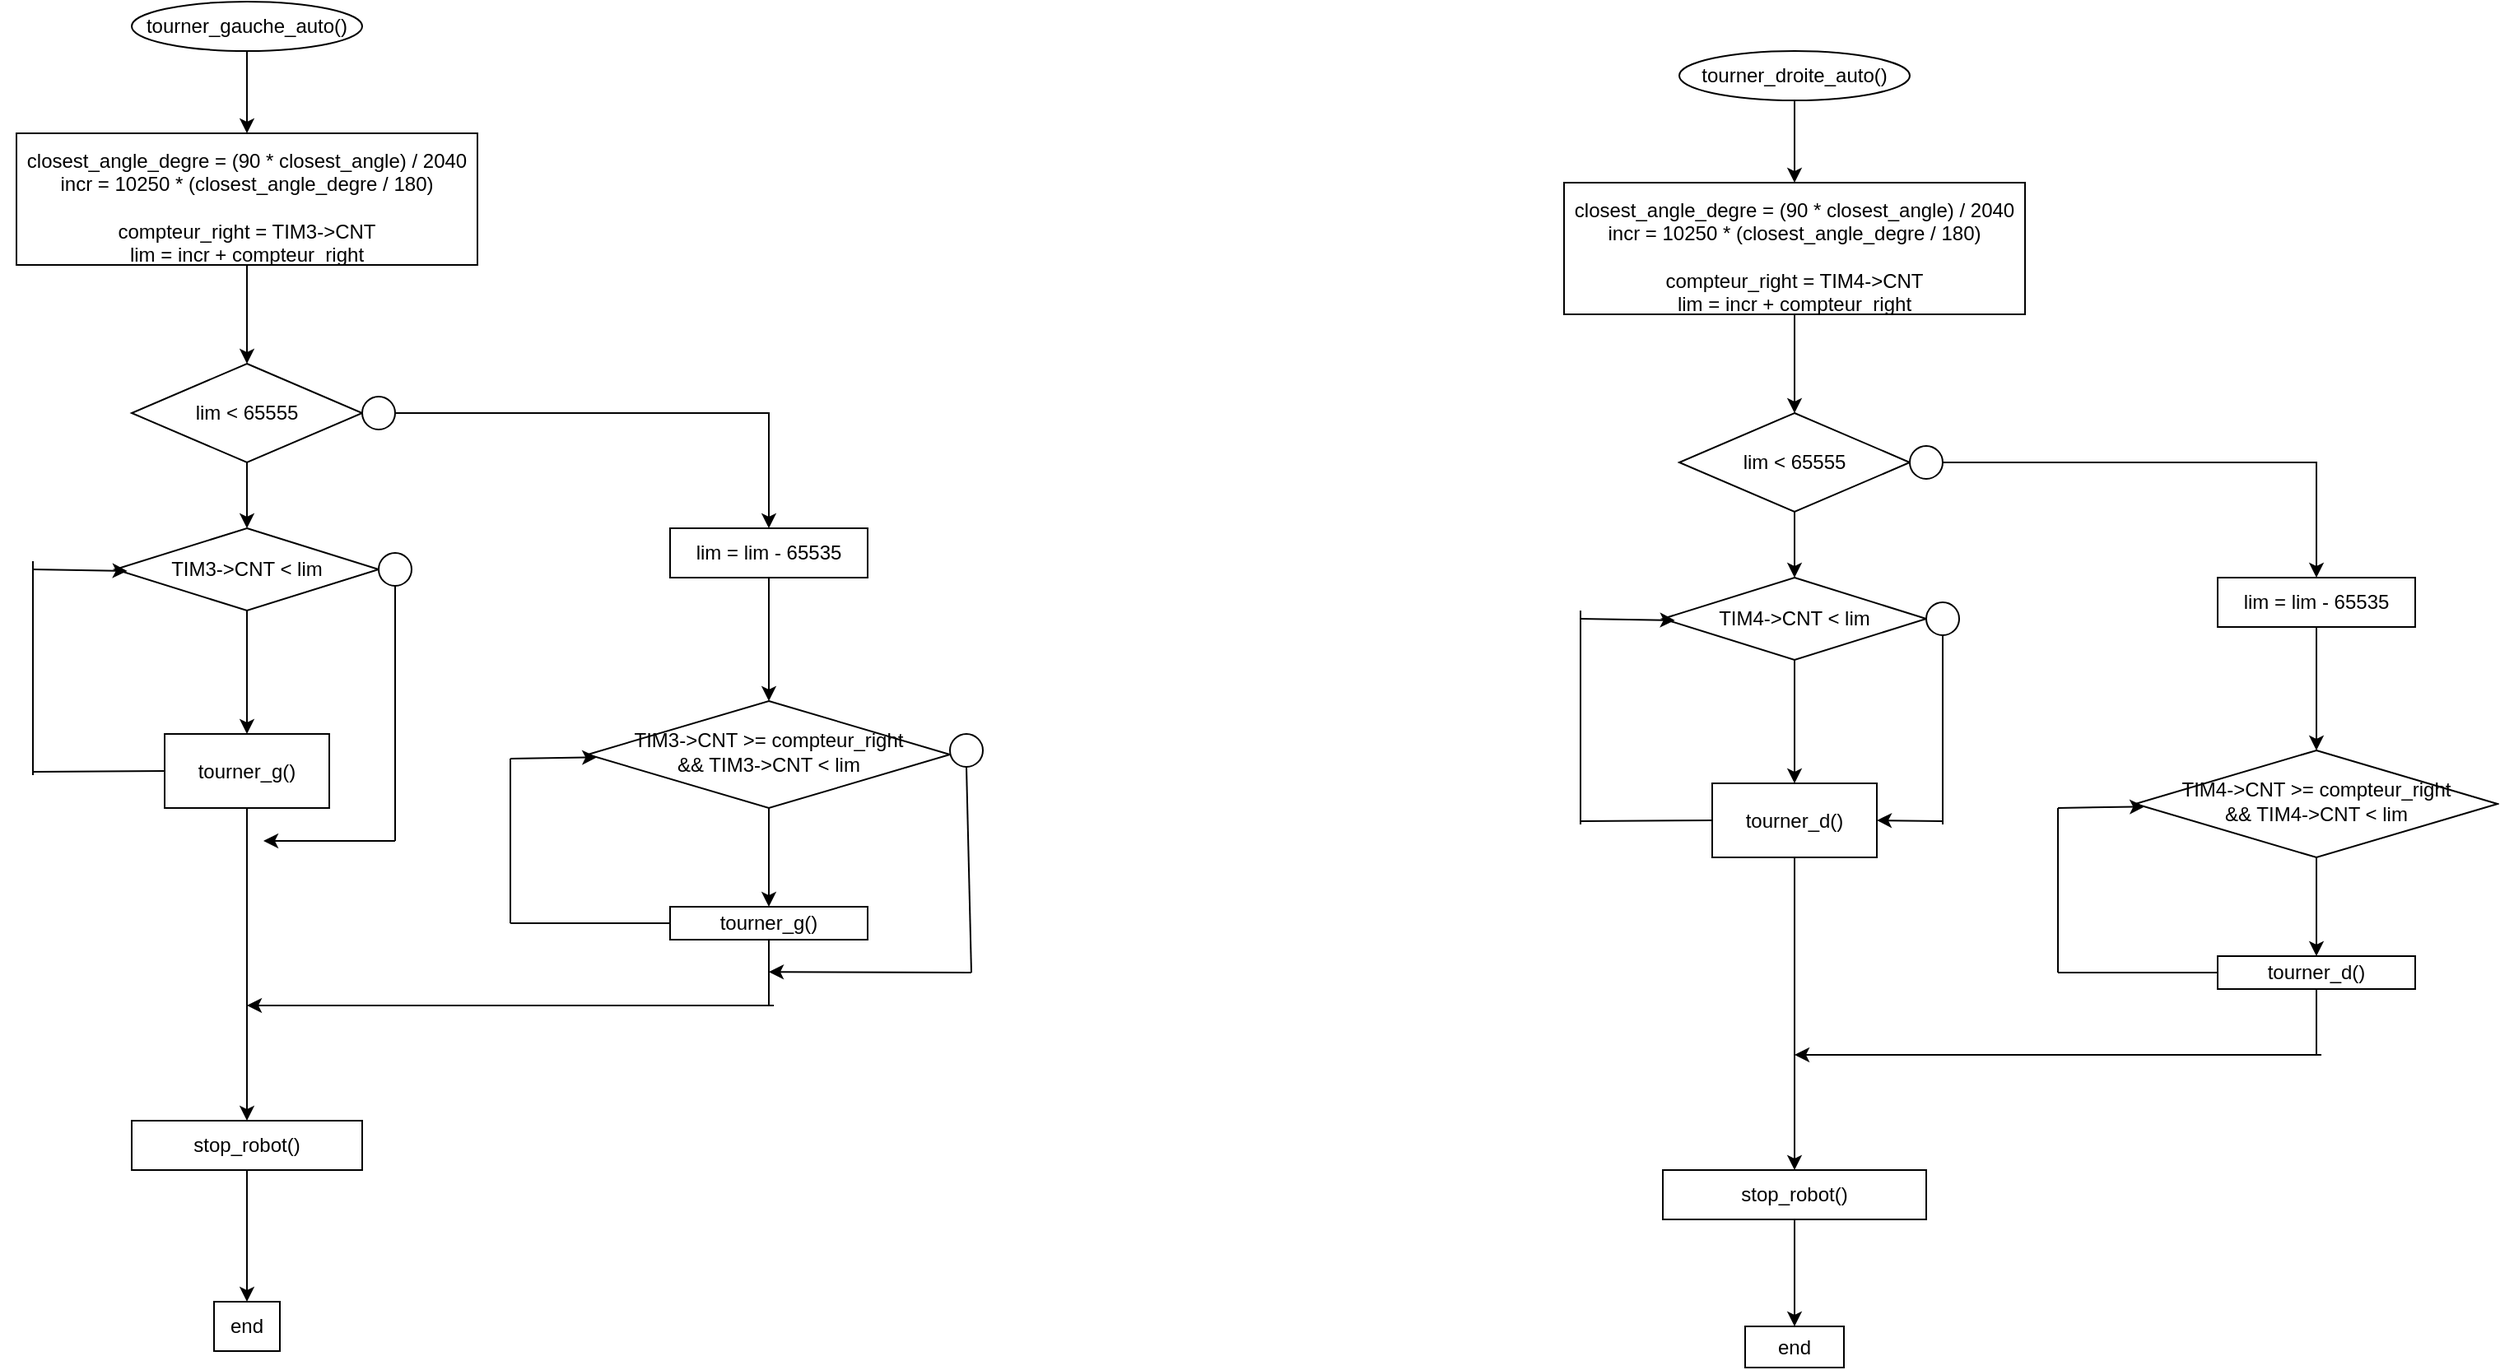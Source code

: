 <mxfile version="27.0.6">
  <diagram name="Page-1" id="K0dS8iTz75vTXfyKVH5-">
    <mxGraphModel grid="1" page="1" gridSize="10" guides="1" tooltips="1" connect="1" arrows="1" fold="1" pageScale="1" pageWidth="827" pageHeight="1169" math="0" shadow="0">
      <root>
        <mxCell id="0" />
        <mxCell id="1" parent="0" />
        <mxCell id="R3DKujzOtLmGwRrkaWyd-1" value="" style="ellipse;whiteSpace=wrap;html=1;" vertex="1" parent="1">
          <mxGeometry x="130" y="100" width="140" height="30" as="geometry" />
        </mxCell>
        <mxCell id="R3DKujzOtLmGwRrkaWyd-5" style="edgeStyle=orthogonalEdgeStyle;rounded=0;orthogonalLoop=1;jettySize=auto;html=1;exitX=0.5;exitY=1;exitDx=0;exitDy=0;entryX=0.5;entryY=0;entryDx=0;entryDy=0;" edge="1" parent="1" source="R3DKujzOtLmGwRrkaWyd-3" target="R3DKujzOtLmGwRrkaWyd-4">
          <mxGeometry relative="1" as="geometry" />
        </mxCell>
        <mxCell id="R3DKujzOtLmGwRrkaWyd-3" value="tourner_gauche_auto()" style="text;html=1;align=center;verticalAlign=middle;whiteSpace=wrap;rounded=0;" vertex="1" parent="1">
          <mxGeometry x="170" y="100" width="60" height="30" as="geometry" />
        </mxCell>
        <mxCell id="R3DKujzOtLmGwRrkaWyd-4" value="" style="rounded=0;whiteSpace=wrap;html=1;" vertex="1" parent="1">
          <mxGeometry x="60" y="180" width="280" height="80" as="geometry" />
        </mxCell>
        <mxCell id="R3DKujzOtLmGwRrkaWyd-13" value="" style="edgeStyle=orthogonalEdgeStyle;rounded=0;orthogonalLoop=1;jettySize=auto;html=1;" edge="1" parent="1" source="R3DKujzOtLmGwRrkaWyd-6" target="R3DKujzOtLmGwRrkaWyd-12">
          <mxGeometry relative="1" as="geometry" />
        </mxCell>
        <mxCell id="R3DKujzOtLmGwRrkaWyd-6" value="&lt;div&gt;closest_angle_degre = (90 * closest_angle) / 2040&lt;/div&gt;&lt;div&gt;incr = 10250 * (closest_angle_degre / 180)&lt;/div&gt;&lt;div&gt;&lt;br&gt;&lt;/div&gt;&lt;div&gt;compteur_right = TIM3-&amp;gt;CNT&lt;/div&gt;&lt;div&gt;lim = incr + compteur_right&lt;/div&gt;" style="text;html=1;align=center;verticalAlign=middle;whiteSpace=wrap;rounded=0;" vertex="1" parent="1">
          <mxGeometry x="50" y="190" width="300" height="70" as="geometry" />
        </mxCell>
        <mxCell id="R3DKujzOtLmGwRrkaWyd-12" value="" style="rhombus;whiteSpace=wrap;html=1;" vertex="1" parent="1">
          <mxGeometry x="130" y="320" width="140" height="60" as="geometry" />
        </mxCell>
        <mxCell id="R3DKujzOtLmGwRrkaWyd-16" value="" style="edgeStyle=orthogonalEdgeStyle;rounded=0;orthogonalLoop=1;jettySize=auto;html=1;" edge="1" parent="1" source="R3DKujzOtLmGwRrkaWyd-14" target="R3DKujzOtLmGwRrkaWyd-15">
          <mxGeometry relative="1" as="geometry" />
        </mxCell>
        <mxCell id="R3DKujzOtLmGwRrkaWyd-14" value="lim &amp;lt; 65555" style="text;html=1;align=center;verticalAlign=middle;whiteSpace=wrap;rounded=0;" vertex="1" parent="1">
          <mxGeometry x="160" y="320" width="80" height="60" as="geometry" />
        </mxCell>
        <mxCell id="R3DKujzOtLmGwRrkaWyd-18" value="" style="edgeStyle=orthogonalEdgeStyle;rounded=0;orthogonalLoop=1;jettySize=auto;html=1;" edge="1" parent="1" source="R3DKujzOtLmGwRrkaWyd-15" target="R3DKujzOtLmGwRrkaWyd-17">
          <mxGeometry relative="1" as="geometry" />
        </mxCell>
        <mxCell id="R3DKujzOtLmGwRrkaWyd-15" value="TIM3-&amp;gt;CNT &amp;lt; lim" style="rhombus;whiteSpace=wrap;html=1;" vertex="1" parent="1">
          <mxGeometry x="120" y="420" width="160" height="50" as="geometry" />
        </mxCell>
        <mxCell id="R3DKujzOtLmGwRrkaWyd-20" value="" style="edgeStyle=orthogonalEdgeStyle;rounded=0;orthogonalLoop=1;jettySize=auto;html=1;" edge="1" parent="1" source="R3DKujzOtLmGwRrkaWyd-17" target="R3DKujzOtLmGwRrkaWyd-19">
          <mxGeometry relative="1" as="geometry" />
        </mxCell>
        <mxCell id="R3DKujzOtLmGwRrkaWyd-17" value="tourner_g()" style="whiteSpace=wrap;html=1;" vertex="1" parent="1">
          <mxGeometry x="150" y="545" width="100" height="45" as="geometry" />
        </mxCell>
        <mxCell id="R3DKujzOtLmGwRrkaWyd-153" value="" style="edgeStyle=orthogonalEdgeStyle;rounded=0;orthogonalLoop=1;jettySize=auto;html=1;" edge="1" parent="1" source="R3DKujzOtLmGwRrkaWyd-19" target="R3DKujzOtLmGwRrkaWyd-152">
          <mxGeometry relative="1" as="geometry" />
        </mxCell>
        <mxCell id="R3DKujzOtLmGwRrkaWyd-19" value="stop_robot()" style="whiteSpace=wrap;html=1;" vertex="1" parent="1">
          <mxGeometry x="130" y="780" width="140" height="30" as="geometry" />
        </mxCell>
        <mxCell id="R3DKujzOtLmGwRrkaWyd-25" value="" style="edgeStyle=orthogonalEdgeStyle;rounded=0;orthogonalLoop=1;jettySize=auto;html=1;" edge="1" parent="1" source="R3DKujzOtLmGwRrkaWyd-21" target="R3DKujzOtLmGwRrkaWyd-24">
          <mxGeometry relative="1" as="geometry">
            <Array as="points">
              <mxPoint x="517" y="350" />
            </Array>
          </mxGeometry>
        </mxCell>
        <mxCell id="R3DKujzOtLmGwRrkaWyd-21" value="" style="ellipse;whiteSpace=wrap;html=1;aspect=fixed;" vertex="1" parent="1">
          <mxGeometry x="270" y="340" width="20" height="20" as="geometry" />
        </mxCell>
        <mxCell id="R3DKujzOtLmGwRrkaWyd-27" value="" style="edgeStyle=orthogonalEdgeStyle;rounded=0;orthogonalLoop=1;jettySize=auto;html=1;" edge="1" parent="1" source="R3DKujzOtLmGwRrkaWyd-24" target="R3DKujzOtLmGwRrkaWyd-26">
          <mxGeometry relative="1" as="geometry" />
        </mxCell>
        <mxCell id="R3DKujzOtLmGwRrkaWyd-24" value="lim = lim - 65535" style="whiteSpace=wrap;html=1;" vertex="1" parent="1">
          <mxGeometry x="457" y="420" width="120" height="30" as="geometry" />
        </mxCell>
        <mxCell id="R3DKujzOtLmGwRrkaWyd-32" value="" style="edgeStyle=orthogonalEdgeStyle;rounded=0;orthogonalLoop=1;jettySize=auto;html=1;" edge="1" parent="1" source="R3DKujzOtLmGwRrkaWyd-26" target="R3DKujzOtLmGwRrkaWyd-31">
          <mxGeometry relative="1" as="geometry" />
        </mxCell>
        <mxCell id="R3DKujzOtLmGwRrkaWyd-26" value="" style="rhombus;whiteSpace=wrap;html=1;" vertex="1" parent="1">
          <mxGeometry x="407" y="525" width="220" height="65" as="geometry" />
        </mxCell>
        <mxCell id="R3DKujzOtLmGwRrkaWyd-28" value="&lt;div&gt;&lt;br&gt;&lt;/div&gt;&lt;div&gt;TIM3-&amp;gt;CNT &amp;gt;= compteur_right&lt;/div&gt;&lt;div&gt;&amp;amp;&amp;amp; TIM3-&amp;gt;CNT &amp;lt; lim&lt;/div&gt;" style="text;html=1;align=center;verticalAlign=middle;whiteSpace=wrap;rounded=0;" vertex="1" parent="1">
          <mxGeometry x="414" y="530" width="206" height="37.5" as="geometry" />
        </mxCell>
        <mxCell id="R3DKujzOtLmGwRrkaWyd-31" value="tourner_g()" style="whiteSpace=wrap;html=1;" vertex="1" parent="1">
          <mxGeometry x="457" y="650" width="120" height="20" as="geometry" />
        </mxCell>
        <mxCell id="R3DKujzOtLmGwRrkaWyd-33" value="" style="endArrow=none;html=1;rounded=0;entryX=0.5;entryY=1;entryDx=0;entryDy=0;" edge="1" parent="1" target="R3DKujzOtLmGwRrkaWyd-31">
          <mxGeometry width="50" height="50" relative="1" as="geometry">
            <mxPoint x="517" y="710" as="sourcePoint" />
            <mxPoint x="390" y="660" as="targetPoint" />
          </mxGeometry>
        </mxCell>
        <mxCell id="R3DKujzOtLmGwRrkaWyd-34" value="" style="endArrow=classic;html=1;rounded=0;" edge="1" parent="1">
          <mxGeometry width="50" height="50" relative="1" as="geometry">
            <mxPoint x="520" y="710" as="sourcePoint" />
            <mxPoint x="200" y="710" as="targetPoint" />
          </mxGeometry>
        </mxCell>
        <mxCell id="R3DKujzOtLmGwRrkaWyd-35" value="" style="endArrow=none;html=1;rounded=0;exitX=0;exitY=0.5;exitDx=0;exitDy=0;" edge="1" parent="1" source="R3DKujzOtLmGwRrkaWyd-17">
          <mxGeometry width="50" height="50" relative="1" as="geometry">
            <mxPoint x="60" y="570" as="sourcePoint" />
            <mxPoint x="70" y="568" as="targetPoint" />
          </mxGeometry>
        </mxCell>
        <mxCell id="R3DKujzOtLmGwRrkaWyd-36" value="" style="endArrow=none;html=1;rounded=0;" edge="1" parent="1">
          <mxGeometry width="50" height="50" relative="1" as="geometry">
            <mxPoint x="70" y="570" as="sourcePoint" />
            <mxPoint x="70" y="440" as="targetPoint" />
          </mxGeometry>
        </mxCell>
        <mxCell id="R3DKujzOtLmGwRrkaWyd-39" value="" style="endArrow=classic;html=1;rounded=0;entryX=0.046;entryY=0.519;entryDx=0;entryDy=0;entryPerimeter=0;" edge="1" parent="1" target="R3DKujzOtLmGwRrkaWyd-15">
          <mxGeometry width="50" height="50" relative="1" as="geometry">
            <mxPoint x="70" y="445" as="sourcePoint" />
            <mxPoint x="100" y="445" as="targetPoint" />
          </mxGeometry>
        </mxCell>
        <mxCell id="R3DKujzOtLmGwRrkaWyd-40" value="" style="ellipse;whiteSpace=wrap;html=1;aspect=fixed;" vertex="1" parent="1">
          <mxGeometry x="280" y="435" width="20" height="20" as="geometry" />
        </mxCell>
        <mxCell id="R3DKujzOtLmGwRrkaWyd-41" value="" style="endArrow=none;html=1;rounded=0;entryX=0.5;entryY=1;entryDx=0;entryDy=0;" edge="1" parent="1" target="R3DKujzOtLmGwRrkaWyd-40">
          <mxGeometry width="50" height="50" relative="1" as="geometry">
            <mxPoint x="290" y="610" as="sourcePoint" />
            <mxPoint x="410" y="490" as="targetPoint" />
          </mxGeometry>
        </mxCell>
        <mxCell id="R3DKujzOtLmGwRrkaWyd-42" value="" style="endArrow=classic;html=1;rounded=0;entryX=1;entryY=0.5;entryDx=0;entryDy=0;" edge="1" parent="1">
          <mxGeometry width="50" height="50" relative="1" as="geometry">
            <mxPoint x="290" y="610" as="sourcePoint" />
            <mxPoint x="210" y="610.0" as="targetPoint" />
          </mxGeometry>
        </mxCell>
        <mxCell id="R3DKujzOtLmGwRrkaWyd-43" value="" style="endArrow=none;html=1;rounded=0;entryX=0;entryY=0.5;entryDx=0;entryDy=0;" edge="1" parent="1" target="R3DKujzOtLmGwRrkaWyd-31">
          <mxGeometry width="50" height="50" relative="1" as="geometry">
            <mxPoint x="360" y="660" as="sourcePoint" />
            <mxPoint x="410" y="490" as="targetPoint" />
          </mxGeometry>
        </mxCell>
        <mxCell id="R3DKujzOtLmGwRrkaWyd-44" value="" style="endArrow=none;html=1;rounded=0;" edge="1" parent="1">
          <mxGeometry width="50" height="50" relative="1" as="geometry">
            <mxPoint x="360" y="660" as="sourcePoint" />
            <mxPoint x="360" y="560" as="targetPoint" />
          </mxGeometry>
        </mxCell>
        <mxCell id="R3DKujzOtLmGwRrkaWyd-45" value="" style="endArrow=classic;html=1;rounded=0;" edge="1" parent="1" target="R3DKujzOtLmGwRrkaWyd-26">
          <mxGeometry width="50" height="50" relative="1" as="geometry">
            <mxPoint x="360" y="560" as="sourcePoint" />
            <mxPoint x="410" y="490" as="targetPoint" />
          </mxGeometry>
        </mxCell>
        <mxCell id="R3DKujzOtLmGwRrkaWyd-46" value="" style="ellipse;whiteSpace=wrap;html=1;aspect=fixed;" vertex="1" parent="1">
          <mxGeometry x="627" y="545" width="20" height="20" as="geometry" />
        </mxCell>
        <mxCell id="R3DKujzOtLmGwRrkaWyd-47" value="" style="endArrow=none;html=1;rounded=0;entryX=0.5;entryY=1;entryDx=0;entryDy=0;" edge="1" parent="1" target="R3DKujzOtLmGwRrkaWyd-46">
          <mxGeometry width="50" height="50" relative="1" as="geometry">
            <mxPoint x="640" y="690" as="sourcePoint" />
            <mxPoint x="640" y="570" as="targetPoint" />
          </mxGeometry>
        </mxCell>
        <mxCell id="R3DKujzOtLmGwRrkaWyd-48" value="" style="endArrow=classic;html=1;rounded=0;" edge="1" parent="1">
          <mxGeometry width="50" height="50" relative="1" as="geometry">
            <mxPoint x="640" y="690" as="sourcePoint" />
            <mxPoint x="517" y="689.63" as="targetPoint" />
          </mxGeometry>
        </mxCell>
        <mxCell id="R3DKujzOtLmGwRrkaWyd-115" value="" style="ellipse;whiteSpace=wrap;html=1;" vertex="1" parent="1">
          <mxGeometry x="1070" y="130" width="140" height="30" as="geometry" />
        </mxCell>
        <mxCell id="R3DKujzOtLmGwRrkaWyd-116" style="edgeStyle=orthogonalEdgeStyle;rounded=0;orthogonalLoop=1;jettySize=auto;html=1;exitX=0.5;exitY=1;exitDx=0;exitDy=0;entryX=0.5;entryY=0;entryDx=0;entryDy=0;" edge="1" parent="1" source="R3DKujzOtLmGwRrkaWyd-117" target="R3DKujzOtLmGwRrkaWyd-118">
          <mxGeometry relative="1" as="geometry" />
        </mxCell>
        <mxCell id="R3DKujzOtLmGwRrkaWyd-117" value="tourner_droite_auto()" style="text;html=1;align=center;verticalAlign=middle;whiteSpace=wrap;rounded=0;" vertex="1" parent="1">
          <mxGeometry x="1110" y="130" width="60" height="30" as="geometry" />
        </mxCell>
        <mxCell id="R3DKujzOtLmGwRrkaWyd-118" value="" style="rounded=0;whiteSpace=wrap;html=1;" vertex="1" parent="1">
          <mxGeometry x="1000" y="210" width="280" height="80" as="geometry" />
        </mxCell>
        <mxCell id="R3DKujzOtLmGwRrkaWyd-119" value="" style="edgeStyle=orthogonalEdgeStyle;rounded=0;orthogonalLoop=1;jettySize=auto;html=1;" edge="1" parent="1" source="R3DKujzOtLmGwRrkaWyd-120" target="R3DKujzOtLmGwRrkaWyd-121">
          <mxGeometry relative="1" as="geometry" />
        </mxCell>
        <mxCell id="R3DKujzOtLmGwRrkaWyd-120" value="&lt;div&gt;closest_angle_degre = (90 * closest_angle) / 2040&lt;/div&gt;&lt;div&gt;incr = 10250 * (closest_angle_degre / 180)&lt;/div&gt;&lt;div&gt;&lt;br&gt;&lt;/div&gt;&lt;div&gt;compteur_right = TIM4-&amp;gt;CNT&lt;/div&gt;&lt;div&gt;lim = incr + compteur_right&lt;/div&gt;" style="text;html=1;align=center;verticalAlign=middle;whiteSpace=wrap;rounded=0;" vertex="1" parent="1">
          <mxGeometry x="990" y="220" width="300" height="70" as="geometry" />
        </mxCell>
        <mxCell id="R3DKujzOtLmGwRrkaWyd-121" value="" style="rhombus;whiteSpace=wrap;html=1;" vertex="1" parent="1">
          <mxGeometry x="1070" y="350" width="140" height="60" as="geometry" />
        </mxCell>
        <mxCell id="R3DKujzOtLmGwRrkaWyd-122" value="" style="edgeStyle=orthogonalEdgeStyle;rounded=0;orthogonalLoop=1;jettySize=auto;html=1;" edge="1" parent="1" source="R3DKujzOtLmGwRrkaWyd-123" target="R3DKujzOtLmGwRrkaWyd-125">
          <mxGeometry relative="1" as="geometry" />
        </mxCell>
        <mxCell id="R3DKujzOtLmGwRrkaWyd-123" value="lim &amp;lt; 65555" style="text;html=1;align=center;verticalAlign=middle;whiteSpace=wrap;rounded=0;" vertex="1" parent="1">
          <mxGeometry x="1100" y="350" width="80" height="60" as="geometry" />
        </mxCell>
        <mxCell id="R3DKujzOtLmGwRrkaWyd-124" value="" style="edgeStyle=orthogonalEdgeStyle;rounded=0;orthogonalLoop=1;jettySize=auto;html=1;" edge="1" parent="1" source="R3DKujzOtLmGwRrkaWyd-125" target="R3DKujzOtLmGwRrkaWyd-127">
          <mxGeometry relative="1" as="geometry" />
        </mxCell>
        <mxCell id="R3DKujzOtLmGwRrkaWyd-125" value="TIM4-&amp;gt;CNT &amp;lt; lim" style="rhombus;whiteSpace=wrap;html=1;" vertex="1" parent="1">
          <mxGeometry x="1060" y="450" width="160" height="50" as="geometry" />
        </mxCell>
        <mxCell id="R3DKujzOtLmGwRrkaWyd-126" value="" style="edgeStyle=orthogonalEdgeStyle;rounded=0;orthogonalLoop=1;jettySize=auto;html=1;" edge="1" parent="1" source="R3DKujzOtLmGwRrkaWyd-127" target="R3DKujzOtLmGwRrkaWyd-128">
          <mxGeometry relative="1" as="geometry" />
        </mxCell>
        <mxCell id="R3DKujzOtLmGwRrkaWyd-127" value="tourner_d()" style="whiteSpace=wrap;html=1;" vertex="1" parent="1">
          <mxGeometry x="1090" y="575" width="100" height="45" as="geometry" />
        </mxCell>
        <mxCell id="R3DKujzOtLmGwRrkaWyd-149" value="" style="edgeStyle=orthogonalEdgeStyle;rounded=0;orthogonalLoop=1;jettySize=auto;html=1;" edge="1" parent="1" source="R3DKujzOtLmGwRrkaWyd-128" target="R3DKujzOtLmGwRrkaWyd-148">
          <mxGeometry relative="1" as="geometry" />
        </mxCell>
        <mxCell id="R3DKujzOtLmGwRrkaWyd-128" value="stop_robot()" style="whiteSpace=wrap;html=1;" vertex="1" parent="1">
          <mxGeometry x="1060" y="810" width="160" height="30" as="geometry" />
        </mxCell>
        <mxCell id="R3DKujzOtLmGwRrkaWyd-129" value="" style="edgeStyle=orthogonalEdgeStyle;rounded=0;orthogonalLoop=1;jettySize=auto;html=1;" edge="1" parent="1" source="R3DKujzOtLmGwRrkaWyd-130" target="R3DKujzOtLmGwRrkaWyd-132">
          <mxGeometry relative="1" as="geometry">
            <Array as="points">
              <mxPoint x="1457" y="380" />
            </Array>
          </mxGeometry>
        </mxCell>
        <mxCell id="R3DKujzOtLmGwRrkaWyd-130" value="" style="ellipse;whiteSpace=wrap;html=1;aspect=fixed;" vertex="1" parent="1">
          <mxGeometry x="1210" y="370" width="20" height="20" as="geometry" />
        </mxCell>
        <mxCell id="R3DKujzOtLmGwRrkaWyd-131" value="" style="edgeStyle=orthogonalEdgeStyle;rounded=0;orthogonalLoop=1;jettySize=auto;html=1;" edge="1" parent="1" source="R3DKujzOtLmGwRrkaWyd-132" target="R3DKujzOtLmGwRrkaWyd-134">
          <mxGeometry relative="1" as="geometry" />
        </mxCell>
        <mxCell id="R3DKujzOtLmGwRrkaWyd-132" value="lim = lim - 65535" style="whiteSpace=wrap;html=1;" vertex="1" parent="1">
          <mxGeometry x="1397" y="450" width="120" height="30" as="geometry" />
        </mxCell>
        <mxCell id="R3DKujzOtLmGwRrkaWyd-133" value="" style="edgeStyle=orthogonalEdgeStyle;rounded=0;orthogonalLoop=1;jettySize=auto;html=1;" edge="1" parent="1" source="R3DKujzOtLmGwRrkaWyd-134" target="R3DKujzOtLmGwRrkaWyd-136">
          <mxGeometry relative="1" as="geometry" />
        </mxCell>
        <mxCell id="R3DKujzOtLmGwRrkaWyd-134" value="" style="rhombus;whiteSpace=wrap;html=1;" vertex="1" parent="1">
          <mxGeometry x="1347" y="555" width="220" height="65" as="geometry" />
        </mxCell>
        <mxCell id="R3DKujzOtLmGwRrkaWyd-135" value="&lt;div&gt;&lt;br&gt;&lt;/div&gt;&lt;div&gt;TIM4-&amp;gt;CNT &amp;gt;= compteur_right&lt;/div&gt;&lt;div&gt;&amp;amp;&amp;amp; TIM4-&amp;gt;CNT &amp;lt; lim&lt;/div&gt;" style="text;html=1;align=center;verticalAlign=middle;whiteSpace=wrap;rounded=0;" vertex="1" parent="1">
          <mxGeometry x="1354" y="560" width="206" height="37.5" as="geometry" />
        </mxCell>
        <mxCell id="R3DKujzOtLmGwRrkaWyd-136" value="tourner_d()" style="whiteSpace=wrap;html=1;" vertex="1" parent="1">
          <mxGeometry x="1397" y="680" width="120" height="20" as="geometry" />
        </mxCell>
        <mxCell id="R3DKujzOtLmGwRrkaWyd-137" value="" style="endArrow=none;html=1;rounded=0;entryX=0.5;entryY=1;entryDx=0;entryDy=0;" edge="1" parent="1" target="R3DKujzOtLmGwRrkaWyd-136">
          <mxGeometry width="50" height="50" relative="1" as="geometry">
            <mxPoint x="1457" y="740" as="sourcePoint" />
            <mxPoint x="1330" y="690" as="targetPoint" />
          </mxGeometry>
        </mxCell>
        <mxCell id="R3DKujzOtLmGwRrkaWyd-138" value="" style="endArrow=classic;html=1;rounded=0;" edge="1" parent="1">
          <mxGeometry width="50" height="50" relative="1" as="geometry">
            <mxPoint x="1460" y="740" as="sourcePoint" />
            <mxPoint x="1140" y="740" as="targetPoint" />
          </mxGeometry>
        </mxCell>
        <mxCell id="R3DKujzOtLmGwRrkaWyd-139" value="" style="endArrow=none;html=1;rounded=0;exitX=0;exitY=0.5;exitDx=0;exitDy=0;" edge="1" parent="1" source="R3DKujzOtLmGwRrkaWyd-127">
          <mxGeometry width="50" height="50" relative="1" as="geometry">
            <mxPoint x="1000" y="600" as="sourcePoint" />
            <mxPoint x="1010" y="598" as="targetPoint" />
          </mxGeometry>
        </mxCell>
        <mxCell id="R3DKujzOtLmGwRrkaWyd-140" value="" style="endArrow=none;html=1;rounded=0;" edge="1" parent="1">
          <mxGeometry width="50" height="50" relative="1" as="geometry">
            <mxPoint x="1010" y="600" as="sourcePoint" />
            <mxPoint x="1010" y="470" as="targetPoint" />
          </mxGeometry>
        </mxCell>
        <mxCell id="R3DKujzOtLmGwRrkaWyd-141" value="" style="endArrow=classic;html=1;rounded=0;entryX=0.046;entryY=0.519;entryDx=0;entryDy=0;entryPerimeter=0;" edge="1" parent="1" target="R3DKujzOtLmGwRrkaWyd-125">
          <mxGeometry width="50" height="50" relative="1" as="geometry">
            <mxPoint x="1010" y="475" as="sourcePoint" />
            <mxPoint x="1040" y="475" as="targetPoint" />
          </mxGeometry>
        </mxCell>
        <mxCell id="R3DKujzOtLmGwRrkaWyd-142" value="" style="ellipse;whiteSpace=wrap;html=1;aspect=fixed;" vertex="1" parent="1">
          <mxGeometry x="1220" y="465" width="20" height="20" as="geometry" />
        </mxCell>
        <mxCell id="R3DKujzOtLmGwRrkaWyd-143" value="" style="endArrow=none;html=1;rounded=0;entryX=0.5;entryY=1;entryDx=0;entryDy=0;" edge="1" parent="1" target="R3DKujzOtLmGwRrkaWyd-142">
          <mxGeometry width="50" height="50" relative="1" as="geometry">
            <mxPoint x="1230" y="600" as="sourcePoint" />
            <mxPoint x="1350" y="520" as="targetPoint" />
          </mxGeometry>
        </mxCell>
        <mxCell id="R3DKujzOtLmGwRrkaWyd-144" value="" style="endArrow=classic;html=1;rounded=0;entryX=1;entryY=0.5;entryDx=0;entryDy=0;" edge="1" parent="1" target="R3DKujzOtLmGwRrkaWyd-127">
          <mxGeometry width="50" height="50" relative="1" as="geometry">
            <mxPoint x="1230" y="598" as="sourcePoint" />
            <mxPoint x="1350" y="520" as="targetPoint" />
          </mxGeometry>
        </mxCell>
        <mxCell id="R3DKujzOtLmGwRrkaWyd-145" value="" style="endArrow=none;html=1;rounded=0;entryX=0;entryY=0.5;entryDx=0;entryDy=0;" edge="1" parent="1" target="R3DKujzOtLmGwRrkaWyd-136">
          <mxGeometry width="50" height="50" relative="1" as="geometry">
            <mxPoint x="1300" y="690" as="sourcePoint" />
            <mxPoint x="1350" y="520" as="targetPoint" />
          </mxGeometry>
        </mxCell>
        <mxCell id="R3DKujzOtLmGwRrkaWyd-146" value="" style="endArrow=none;html=1;rounded=0;" edge="1" parent="1">
          <mxGeometry width="50" height="50" relative="1" as="geometry">
            <mxPoint x="1300" y="690" as="sourcePoint" />
            <mxPoint x="1300" y="590" as="targetPoint" />
          </mxGeometry>
        </mxCell>
        <mxCell id="R3DKujzOtLmGwRrkaWyd-147" value="" style="endArrow=classic;html=1;rounded=0;" edge="1" parent="1" target="R3DKujzOtLmGwRrkaWyd-134">
          <mxGeometry width="50" height="50" relative="1" as="geometry">
            <mxPoint x="1300" y="590" as="sourcePoint" />
            <mxPoint x="1350" y="520" as="targetPoint" />
          </mxGeometry>
        </mxCell>
        <mxCell id="R3DKujzOtLmGwRrkaWyd-148" value="end" style="whiteSpace=wrap;html=1;" vertex="1" parent="1">
          <mxGeometry x="1110" y="905" width="60" height="25" as="geometry" />
        </mxCell>
        <mxCell id="R3DKujzOtLmGwRrkaWyd-152" value="end" style="whiteSpace=wrap;html=1;" vertex="1" parent="1">
          <mxGeometry x="180" y="890" width="40" height="30" as="geometry" />
        </mxCell>
      </root>
    </mxGraphModel>
  </diagram>
</mxfile>
